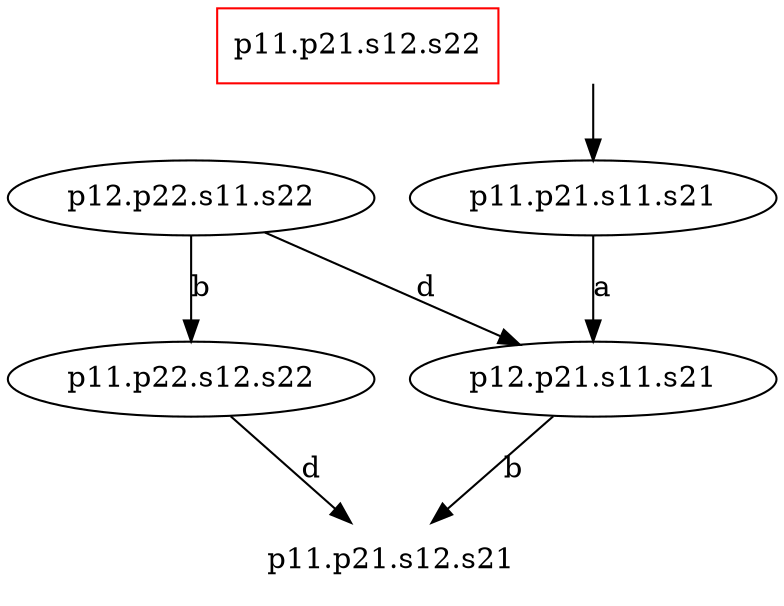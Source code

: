 digraph G {
	"p11.p21.s12.s22" [shape=box, color=red];
	"p11.p21.s11.s21" [shape=ellipse];
	"p11.p21.s12.s21" [shape=plaintext];
	"p11.p21.s11.s21" -> "p12.p21.s11.s21" [label="a"];
	"p11.p22.s12.s22" -> "p11.p21.s12.s21" [label="d"];
	"p12.p21.s11.s21" -> "p11.p21.s12.s21" [label="b"];
	"p12.p22.s11.s22" -> "p11.p22.s12.s22" [label="b"];
	"p12.p22.s11.s22" -> "p12.p21.s11.s21" [label="d"];
	init [shape=plaintext, label=""];
	init -> "p11.p21.s11.s21";
}